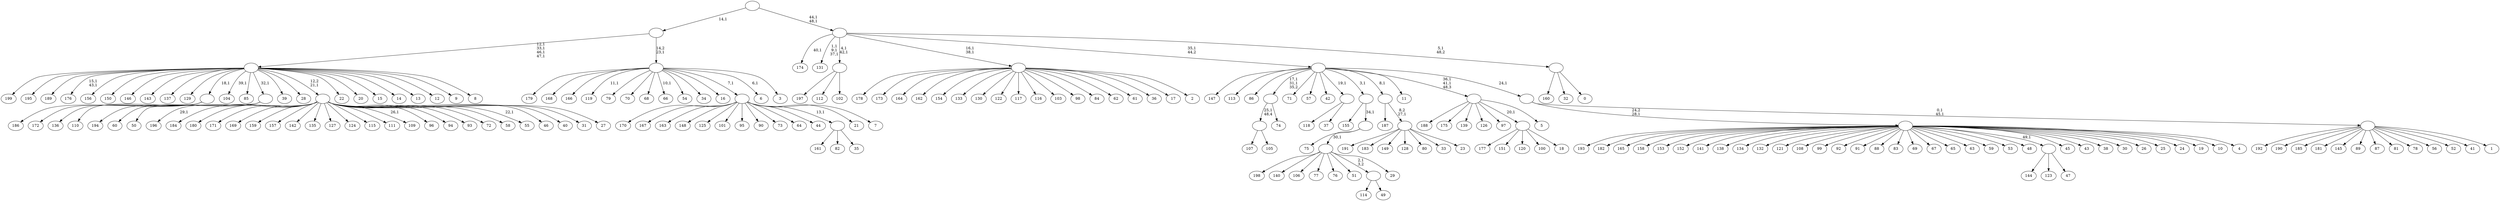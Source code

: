 digraph T {
	250 [label="199"]
	249 [label="198"]
	248 [label="197"]
	247 [label="196"]
	245 [label="195"]
	244 [label="194"]
	243 [label="193"]
	242 [label="192"]
	241 [label="191"]
	240 [label="190"]
	239 [label="189"]
	238 [label="188"]
	237 [label="187"]
	236 [label="186"]
	235 [label="185"]
	234 [label="184"]
	233 [label="183"]
	232 [label="182"]
	231 [label="181"]
	230 [label="180"]
	229 [label="179"]
	228 [label="178"]
	227 [label="177"]
	226 [label="176"]
	223 [label="175"]
	222 [label="174"]
	220 [label="173"]
	219 [label="172"]
	218 [label="171"]
	217 [label="170"]
	216 [label="169"]
	215 [label="168"]
	214 [label="167"]
	213 [label="166"]
	212 [label="165"]
	211 [label="164"]
	210 [label="163"]
	209 [label="162"]
	208 [label="161"]
	207 [label="160"]
	206 [label="159"]
	205 [label="158"]
	204 [label="157"]
	203 [label="156"]
	202 [label="155"]
	201 [label="154"]
	200 [label="153"]
	199 [label="152"]
	198 [label="151"]
	197 [label="150"]
	196 [label="149"]
	195 [label="148"]
	194 [label="147"]
	193 [label="146"]
	192 [label="145"]
	191 [label="144"]
	190 [label="143"]
	189 [label="142"]
	188 [label="141"]
	187 [label="140"]
	186 [label="139"]
	185 [label="138"]
	184 [label="137"]
	183 [label="136"]
	182 [label="135"]
	181 [label="134"]
	180 [label="133"]
	179 [label="132"]
	178 [label="131"]
	174 [label="130"]
	173 [label="129"]
	172 [label="128"]
	171 [label="127"]
	170 [label="126"]
	169 [label="125"]
	168 [label="124"]
	167 [label="123"]
	166 [label="122"]
	165 [label="121"]
	164 [label="120"]
	163 [label="119"]
	161 [label="118"]
	160 [label="117"]
	159 [label="116"]
	158 [label="115"]
	157 [label="114"]
	156 [label="113"]
	155 [label="112"]
	154 [label="111"]
	153 [label="110"]
	152 [label=""]
	151 [label="109"]
	149 [label="108"]
	148 [label="107"]
	147 [label="106"]
	146 [label="105"]
	145 [label=""]
	144 [label="104"]
	142 [label="103"]
	141 [label="102"]
	140 [label=""]
	138 [label="101"]
	137 [label="100"]
	136 [label="99"]
	135 [label="98"]
	134 [label="97"]
	133 [label="96"]
	132 [label="95"]
	131 [label="94"]
	130 [label="93"]
	129 [label="92"]
	128 [label="91"]
	127 [label="90"]
	126 [label="89"]
	125 [label="88"]
	124 [label="87"]
	123 [label="86"]
	122 [label="85"]
	121 [label="84"]
	120 [label="83"]
	119 [label="82"]
	118 [label="81"]
	117 [label="80"]
	116 [label="79"]
	115 [label="78"]
	114 [label="77"]
	113 [label="76"]
	112 [label="75"]
	111 [label="74"]
	110 [label=""]
	108 [label="73"]
	107 [label="72"]
	106 [label="71"]
	105 [label="70"]
	104 [label="69"]
	103 [label="68"]
	102 [label="67"]
	101 [label="66"]
	99 [label="65"]
	98 [label="64"]
	97 [label="63"]
	96 [label="62"]
	95 [label="61"]
	94 [label="60"]
	93 [label="59"]
	92 [label="58"]
	91 [label="57"]
	90 [label="56"]
	89 [label="55"]
	87 [label="54"]
	86 [label="53"]
	85 [label="52"]
	84 [label="51"]
	83 [label="50"]
	82 [label=""]
	81 [label="49"]
	80 [label=""]
	79 [label="48"]
	78 [label="47"]
	77 [label=""]
	76 [label="46"]
	75 [label="45"]
	74 [label="44"]
	73 [label="43"]
	72 [label="42"]
	71 [label="41"]
	70 [label="40"]
	69 [label="39"]
	68 [label="38"]
	67 [label="37"]
	66 [label=""]
	65 [label="36"]
	64 [label="35"]
	63 [label=""]
	62 [label="34"]
	61 [label="33"]
	60 [label="32"]
	59 [label="31"]
	58 [label="30"]
	57 [label="29"]
	56 [label=""]
	55 [label=""]
	54 [label=""]
	53 [label="28"]
	52 [label="27"]
	51 [label=""]
	50 [label="26"]
	49 [label="25"]
	48 [label="24"]
	47 [label="23"]
	46 [label=""]
	45 [label=""]
	44 [label="22"]
	43 [label="21"]
	42 [label="20"]
	41 [label="19"]
	40 [label="18"]
	39 [label=""]
	38 [label="17"]
	37 [label="16"]
	36 [label="15"]
	35 [label="14"]
	34 [label="13"]
	33 [label="12"]
	32 [label="11"]
	31 [label="10"]
	30 [label="9"]
	29 [label="8"]
	28 [label=""]
	24 [label="7"]
	23 [label=""]
	22 [label="6"]
	20 [label="5"]
	19 [label=""]
	17 [label="4"]
	16 [label=""]
	15 [label="3"]
	14 [label=""]
	13 [label=""]
	12 [label="2"]
	11 [label=""]
	9 [label="1"]
	8 [label=""]
	6 [label=""]
	5 [label=""]
	4 [label="0"]
	3 [label=""]
	2 [label=""]
	0 [label=""]
	152 -> 236 [label=""]
	152 -> 219 [label=""]
	152 -> 183 [label=""]
	152 -> 153 [label=""]
	145 -> 148 [label=""]
	145 -> 146 [label=""]
	140 -> 248 [label=""]
	140 -> 155 [label=""]
	140 -> 141 [label=""]
	110 -> 145 [label="25,1\n48,4"]
	110 -> 111 [label=""]
	82 -> 244 [label=""]
	82 -> 94 [label=""]
	82 -> 83 [label=""]
	80 -> 157 [label=""]
	80 -> 81 [label=""]
	77 -> 191 [label=""]
	77 -> 167 [label=""]
	77 -> 78 [label=""]
	66 -> 161 [label=""]
	66 -> 67 [label=""]
	63 -> 208 [label=""]
	63 -> 119 [label=""]
	63 -> 64 [label=""]
	56 -> 249 [label=""]
	56 -> 187 [label=""]
	56 -> 147 [label=""]
	56 -> 114 [label=""]
	56 -> 113 [label=""]
	56 -> 84 [label=""]
	56 -> 80 [label="2,1\n3,2"]
	56 -> 57 [label=""]
	55 -> 112 [label=""]
	55 -> 56 [label="30,1"]
	54 -> 202 [label=""]
	54 -> 55 [label="34,1"]
	51 -> 89 [label="22,1"]
	51 -> 151 [label="26,1"]
	51 -> 247 [label="29,1"]
	51 -> 234 [label=""]
	51 -> 230 [label=""]
	51 -> 218 [label=""]
	51 -> 216 [label=""]
	51 -> 206 [label=""]
	51 -> 204 [label=""]
	51 -> 189 [label=""]
	51 -> 182 [label=""]
	51 -> 171 [label=""]
	51 -> 168 [label=""]
	51 -> 158 [label=""]
	51 -> 154 [label=""]
	51 -> 133 [label=""]
	51 -> 131 [label=""]
	51 -> 130 [label=""]
	51 -> 107 [label=""]
	51 -> 92 [label=""]
	51 -> 76 [label=""]
	51 -> 70 [label=""]
	51 -> 59 [label=""]
	51 -> 52 [label=""]
	46 -> 241 [label=""]
	46 -> 233 [label=""]
	46 -> 196 [label=""]
	46 -> 172 [label=""]
	46 -> 117 [label=""]
	46 -> 61 [label=""]
	46 -> 47 [label=""]
	45 -> 237 [label=""]
	45 -> 46 [label="8,2\n27,1"]
	39 -> 227 [label=""]
	39 -> 198 [label=""]
	39 -> 164 [label=""]
	39 -> 137 [label=""]
	39 -> 40 [label=""]
	28 -> 144 [label="39,1"]
	28 -> 226 [label="15,1\n43,1"]
	28 -> 250 [label=""]
	28 -> 245 [label=""]
	28 -> 239 [label=""]
	28 -> 203 [label=""]
	28 -> 197 [label=""]
	28 -> 193 [label=""]
	28 -> 190 [label=""]
	28 -> 184 [label=""]
	28 -> 173 [label=""]
	28 -> 152 [label="18,1"]
	28 -> 122 [label=""]
	28 -> 82 [label="32,1"]
	28 -> 69 [label=""]
	28 -> 53 [label=""]
	28 -> 51 [label="12,2\n21,1"]
	28 -> 44 [label=""]
	28 -> 42 [label=""]
	28 -> 36 [label=""]
	28 -> 35 [label=""]
	28 -> 34 [label=""]
	28 -> 33 [label=""]
	28 -> 30 [label=""]
	28 -> 29 [label=""]
	23 -> 217 [label=""]
	23 -> 214 [label=""]
	23 -> 210 [label=""]
	23 -> 195 [label=""]
	23 -> 169 [label=""]
	23 -> 138 [label=""]
	23 -> 132 [label=""]
	23 -> 127 [label=""]
	23 -> 108 [label=""]
	23 -> 98 [label=""]
	23 -> 74 [label=""]
	23 -> 63 [label="13,1"]
	23 -> 43 [label=""]
	23 -> 24 [label=""]
	19 -> 238 [label=""]
	19 -> 223 [label=""]
	19 -> 186 [label=""]
	19 -> 170 [label=""]
	19 -> 134 [label=""]
	19 -> 39 [label="20,1"]
	19 -> 20 [label=""]
	16 -> 243 [label=""]
	16 -> 232 [label=""]
	16 -> 212 [label=""]
	16 -> 205 [label=""]
	16 -> 200 [label=""]
	16 -> 199 [label=""]
	16 -> 188 [label=""]
	16 -> 185 [label=""]
	16 -> 181 [label=""]
	16 -> 179 [label=""]
	16 -> 165 [label=""]
	16 -> 149 [label=""]
	16 -> 136 [label=""]
	16 -> 129 [label=""]
	16 -> 128 [label=""]
	16 -> 125 [label=""]
	16 -> 120 [label=""]
	16 -> 104 [label=""]
	16 -> 102 [label=""]
	16 -> 99 [label=""]
	16 -> 97 [label=""]
	16 -> 93 [label=""]
	16 -> 86 [label=""]
	16 -> 79 [label=""]
	16 -> 77 [label="49,1"]
	16 -> 75 [label=""]
	16 -> 73 [label=""]
	16 -> 68 [label=""]
	16 -> 58 [label=""]
	16 -> 50 [label=""]
	16 -> 49 [label=""]
	16 -> 48 [label=""]
	16 -> 41 [label=""]
	16 -> 31 [label=""]
	16 -> 17 [label=""]
	14 -> 22 [label="6,1"]
	14 -> 101 [label="10,1"]
	14 -> 163 [label="11,1"]
	14 -> 229 [label=""]
	14 -> 215 [label=""]
	14 -> 213 [label=""]
	14 -> 116 [label=""]
	14 -> 105 [label=""]
	14 -> 103 [label=""]
	14 -> 87 [label=""]
	14 -> 62 [label=""]
	14 -> 37 [label=""]
	14 -> 23 [label="7,1"]
	14 -> 15 [label=""]
	13 -> 28 [label="12,1\n33,1\n46,1\n47,1"]
	13 -> 14 [label="14,2\n23,1"]
	11 -> 228 [label=""]
	11 -> 220 [label=""]
	11 -> 211 [label=""]
	11 -> 209 [label=""]
	11 -> 201 [label=""]
	11 -> 180 [label=""]
	11 -> 174 [label=""]
	11 -> 166 [label=""]
	11 -> 160 [label=""]
	11 -> 159 [label=""]
	11 -> 142 [label=""]
	11 -> 135 [label=""]
	11 -> 121 [label=""]
	11 -> 96 [label=""]
	11 -> 95 [label=""]
	11 -> 65 [label=""]
	11 -> 38 [label=""]
	11 -> 12 [label=""]
	8 -> 242 [label=""]
	8 -> 240 [label=""]
	8 -> 235 [label=""]
	8 -> 231 [label=""]
	8 -> 192 [label=""]
	8 -> 126 [label=""]
	8 -> 124 [label=""]
	8 -> 118 [label=""]
	8 -> 115 [label=""]
	8 -> 90 [label=""]
	8 -> 85 [label=""]
	8 -> 71 [label=""]
	8 -> 9 [label=""]
	6 -> 8 [label="0,1\n45,1"]
	6 -> 16 [label="24,2\n28,1"]
	5 -> 19 [label="36,1\n41,1\n48,3"]
	5 -> 110 [label="17,1\n31,1\n35,2"]
	5 -> 194 [label=""]
	5 -> 156 [label=""]
	5 -> 123 [label=""]
	5 -> 106 [label=""]
	5 -> 91 [label=""]
	5 -> 72 [label=""]
	5 -> 66 [label="19,1"]
	5 -> 54 [label="3,1"]
	5 -> 45 [label="8,1"]
	5 -> 32 [label=""]
	5 -> 6 [label="24,1"]
	3 -> 207 [label=""]
	3 -> 60 [label=""]
	3 -> 4 [label=""]
	2 -> 11 [label="16,1\n38,1"]
	2 -> 140 [label="4,1\n42,1"]
	2 -> 178 [label="1,1\n9,1\n37,1"]
	2 -> 222 [label="40,1"]
	2 -> 5 [label="35,1\n44,2"]
	2 -> 3 [label="5,1\n48,2"]
	0 -> 2 [label="44,1\n48,1"]
	0 -> 13 [label="14,1"]
}

